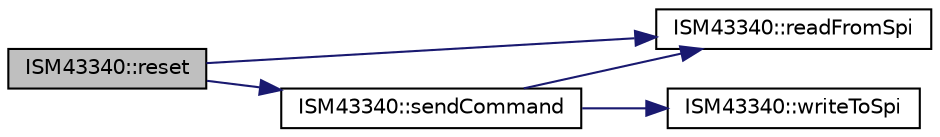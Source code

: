 digraph "ISM43340::reset"
{
  edge [fontname="Helvetica",fontsize="10",labelfontname="Helvetica",labelfontsize="10"];
  node [fontname="Helvetica",fontsize="10",shape=record];
  rankdir="LR";
  Node32 [label="ISM43340::reset",height=0.2,width=0.4,color="black", fillcolor="grey75", style="filled", fontcolor="black"];
  Node32 -> Node33 [color="midnightblue",fontsize="10",style="solid",fontname="Helvetica"];
  Node33 [label="ISM43340::readFromSpi",height=0.2,width=0.4,color="black", fillcolor="white", style="filled",URL="$class_i_s_m43340.html#ae3999e5b5745b81fbc6e10992bf0cd5c",tooltip="Blocking read from the SPI bus. "];
  Node32 -> Node34 [color="midnightblue",fontsize="10",style="solid",fontname="Helvetica"];
  Node34 [label="ISM43340::sendCommand",height=0.2,width=0.4,color="black", fillcolor="white", style="filled",URL="$class_i_s_m43340.html#a55f5fa5d826f8056d5f7d43f43a55691",tooltip="Base send command function. "];
  Node34 -> Node35 [color="midnightblue",fontsize="10",style="solid",fontname="Helvetica"];
  Node35 [label="ISM43340::writeToSpi",height=0.2,width=0.4,color="black", fillcolor="white", style="filled",URL="$class_i_s_m43340.html#a6f39b288c0a4ecde7c0bbf5bf73302ad",tooltip="Write the byte array to the spi bus. "];
  Node34 -> Node33 [color="midnightblue",fontsize="10",style="solid",fontname="Helvetica"];
}
